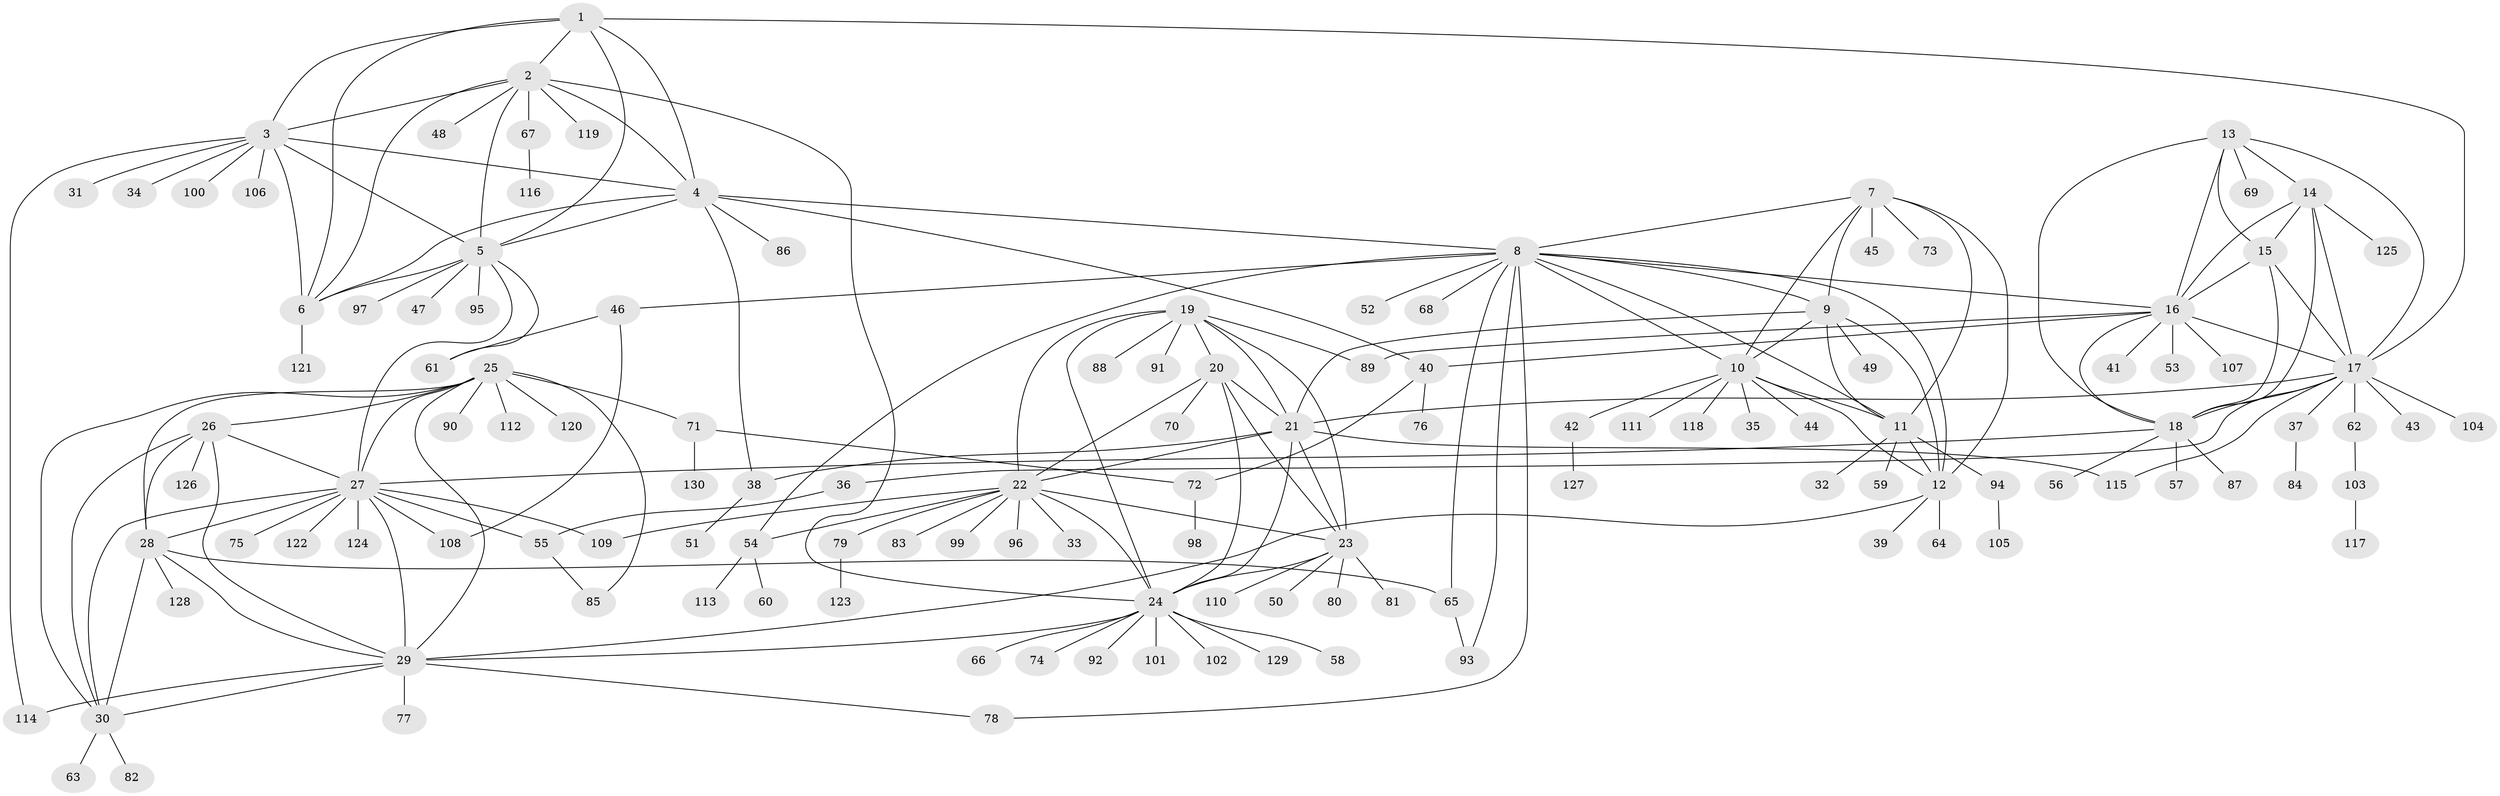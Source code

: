 // coarse degree distribution, {5: 0.015384615384615385, 7: 0.06153846153846154, 8: 0.046153846153846156, 13: 0.03076923076923077, 6: 0.03076923076923077, 9: 0.015384615384615385, 4: 0.046153846153846156, 10: 0.015384615384615385, 3: 0.046153846153846156, 1: 0.6, 2: 0.09230769230769231}
// Generated by graph-tools (version 1.1) at 2025/19/03/04/25 18:19:32]
// undirected, 130 vertices, 200 edges
graph export_dot {
graph [start="1"]
  node [color=gray90,style=filled];
  1;
  2;
  3;
  4;
  5;
  6;
  7;
  8;
  9;
  10;
  11;
  12;
  13;
  14;
  15;
  16;
  17;
  18;
  19;
  20;
  21;
  22;
  23;
  24;
  25;
  26;
  27;
  28;
  29;
  30;
  31;
  32;
  33;
  34;
  35;
  36;
  37;
  38;
  39;
  40;
  41;
  42;
  43;
  44;
  45;
  46;
  47;
  48;
  49;
  50;
  51;
  52;
  53;
  54;
  55;
  56;
  57;
  58;
  59;
  60;
  61;
  62;
  63;
  64;
  65;
  66;
  67;
  68;
  69;
  70;
  71;
  72;
  73;
  74;
  75;
  76;
  77;
  78;
  79;
  80;
  81;
  82;
  83;
  84;
  85;
  86;
  87;
  88;
  89;
  90;
  91;
  92;
  93;
  94;
  95;
  96;
  97;
  98;
  99;
  100;
  101;
  102;
  103;
  104;
  105;
  106;
  107;
  108;
  109;
  110;
  111;
  112;
  113;
  114;
  115;
  116;
  117;
  118;
  119;
  120;
  121;
  122;
  123;
  124;
  125;
  126;
  127;
  128;
  129;
  130;
  1 -- 2;
  1 -- 3;
  1 -- 4;
  1 -- 5;
  1 -- 6;
  1 -- 17;
  2 -- 3;
  2 -- 4;
  2 -- 5;
  2 -- 6;
  2 -- 24;
  2 -- 48;
  2 -- 67;
  2 -- 119;
  3 -- 4;
  3 -- 5;
  3 -- 6;
  3 -- 31;
  3 -- 34;
  3 -- 100;
  3 -- 106;
  3 -- 114;
  4 -- 5;
  4 -- 6;
  4 -- 8;
  4 -- 38;
  4 -- 40;
  4 -- 86;
  5 -- 6;
  5 -- 27;
  5 -- 47;
  5 -- 61;
  5 -- 95;
  5 -- 97;
  6 -- 121;
  7 -- 8;
  7 -- 9;
  7 -- 10;
  7 -- 11;
  7 -- 12;
  7 -- 45;
  7 -- 73;
  8 -- 9;
  8 -- 10;
  8 -- 11;
  8 -- 12;
  8 -- 16;
  8 -- 46;
  8 -- 52;
  8 -- 54;
  8 -- 65;
  8 -- 68;
  8 -- 78;
  8 -- 93;
  9 -- 10;
  9 -- 11;
  9 -- 12;
  9 -- 21;
  9 -- 49;
  10 -- 11;
  10 -- 12;
  10 -- 35;
  10 -- 42;
  10 -- 44;
  10 -- 111;
  10 -- 118;
  11 -- 12;
  11 -- 32;
  11 -- 59;
  11 -- 94;
  12 -- 29;
  12 -- 39;
  12 -- 64;
  13 -- 14;
  13 -- 15;
  13 -- 16;
  13 -- 17;
  13 -- 18;
  13 -- 69;
  14 -- 15;
  14 -- 16;
  14 -- 17;
  14 -- 18;
  14 -- 125;
  15 -- 16;
  15 -- 17;
  15 -- 18;
  16 -- 17;
  16 -- 18;
  16 -- 40;
  16 -- 41;
  16 -- 53;
  16 -- 89;
  16 -- 107;
  17 -- 18;
  17 -- 21;
  17 -- 36;
  17 -- 37;
  17 -- 43;
  17 -- 62;
  17 -- 104;
  17 -- 115;
  18 -- 27;
  18 -- 56;
  18 -- 57;
  18 -- 87;
  19 -- 20;
  19 -- 21;
  19 -- 22;
  19 -- 23;
  19 -- 24;
  19 -- 88;
  19 -- 89;
  19 -- 91;
  20 -- 21;
  20 -- 22;
  20 -- 23;
  20 -- 24;
  20 -- 70;
  21 -- 22;
  21 -- 23;
  21 -- 24;
  21 -- 38;
  21 -- 115;
  22 -- 23;
  22 -- 24;
  22 -- 33;
  22 -- 54;
  22 -- 79;
  22 -- 83;
  22 -- 96;
  22 -- 99;
  22 -- 109;
  23 -- 24;
  23 -- 50;
  23 -- 80;
  23 -- 81;
  23 -- 110;
  24 -- 29;
  24 -- 58;
  24 -- 66;
  24 -- 74;
  24 -- 92;
  24 -- 101;
  24 -- 102;
  24 -- 129;
  25 -- 26;
  25 -- 27;
  25 -- 28;
  25 -- 29;
  25 -- 30;
  25 -- 71;
  25 -- 85;
  25 -- 90;
  25 -- 112;
  25 -- 120;
  26 -- 27;
  26 -- 28;
  26 -- 29;
  26 -- 30;
  26 -- 126;
  27 -- 28;
  27 -- 29;
  27 -- 30;
  27 -- 55;
  27 -- 75;
  27 -- 108;
  27 -- 109;
  27 -- 122;
  27 -- 124;
  28 -- 29;
  28 -- 30;
  28 -- 65;
  28 -- 128;
  29 -- 30;
  29 -- 77;
  29 -- 78;
  29 -- 114;
  30 -- 63;
  30 -- 82;
  36 -- 55;
  37 -- 84;
  38 -- 51;
  40 -- 72;
  40 -- 76;
  42 -- 127;
  46 -- 61;
  46 -- 108;
  54 -- 60;
  54 -- 113;
  55 -- 85;
  62 -- 103;
  65 -- 93;
  67 -- 116;
  71 -- 72;
  71 -- 130;
  72 -- 98;
  79 -- 123;
  94 -- 105;
  103 -- 117;
}

